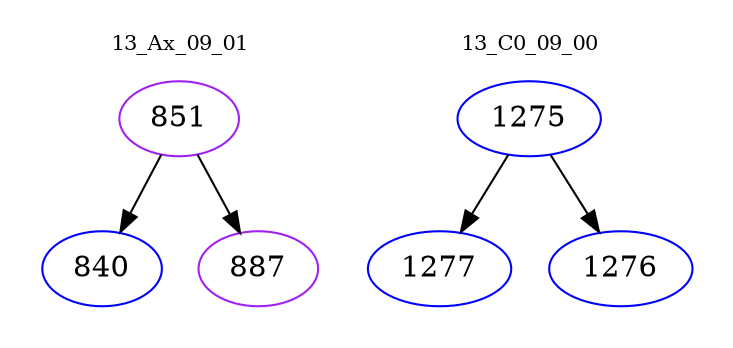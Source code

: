 digraph{
subgraph cluster_0 {
color = white
label = "13_Ax_09_01";
fontsize=10;
T0_851 [label="851", color="purple"]
T0_851 -> T0_840 [color="black"]
T0_840 [label="840", color="blue"]
T0_851 -> T0_887 [color="black"]
T0_887 [label="887", color="purple"]
}
subgraph cluster_1 {
color = white
label = "13_C0_09_00";
fontsize=10;
T1_1275 [label="1275", color="blue"]
T1_1275 -> T1_1277 [color="black"]
T1_1277 [label="1277", color="blue"]
T1_1275 -> T1_1276 [color="black"]
T1_1276 [label="1276", color="blue"]
}
}
